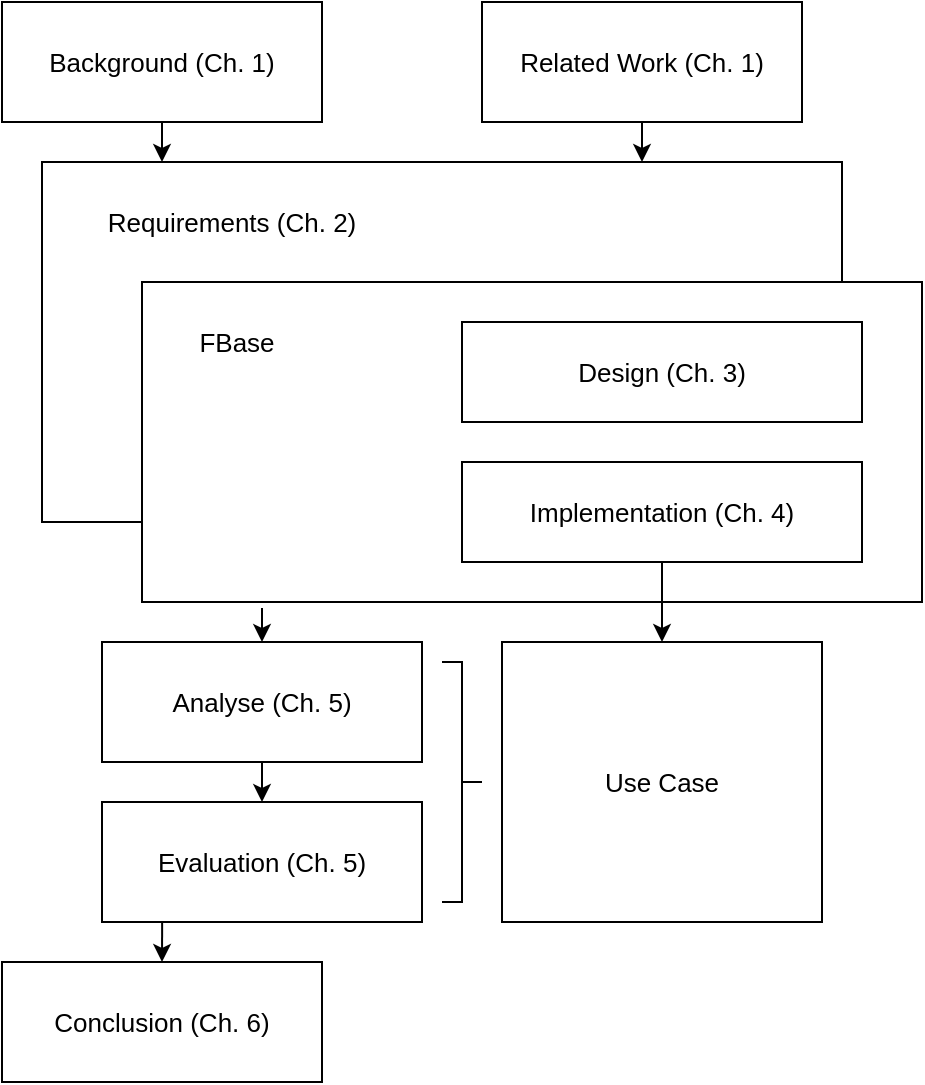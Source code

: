 <mxfile version="12.4.2" type="device" pages="1"><diagram id="ENlwSwDSXRFDONdWL4ne" name="Page-1"><mxGraphModel dx="932" dy="617" grid="1" gridSize="10" guides="1" tooltips="1" connect="1" arrows="1" fold="1" page="1" pageScale="1" pageWidth="827" pageHeight="1169" math="0" shadow="0"><root><mxCell id="0"/><mxCell id="1" parent="0"/><mxCell id="Wk5derawGgTILdguoSHS-1" value="" style="rounded=0;whiteSpace=wrap;html=1;" vertex="1" parent="1"><mxGeometry x="40" y="40" width="160" height="60" as="geometry"/></mxCell><mxCell id="Wk5derawGgTILdguoSHS-2" value="" style="rounded=0;whiteSpace=wrap;html=1;" vertex="1" parent="1"><mxGeometry x="280" y="40" width="160" height="60" as="geometry"/></mxCell><mxCell id="Wk5derawGgTILdguoSHS-3" value="" style="rounded=0;whiteSpace=wrap;html=1;" vertex="1" parent="1"><mxGeometry x="60" y="120" width="400" height="180" as="geometry"/></mxCell><mxCell id="Wk5derawGgTILdguoSHS-4" value="" style="rounded=0;whiteSpace=wrap;html=1;" vertex="1" parent="1"><mxGeometry x="40" y="520" width="160" height="60" as="geometry"/></mxCell><mxCell id="Wk5derawGgTILdguoSHS-5" value="" style="rounded=0;whiteSpace=wrap;html=1;" vertex="1" parent="1"><mxGeometry x="110" y="180" width="390" height="160" as="geometry"/></mxCell><mxCell id="Wk5derawGgTILdguoSHS-6" value="&lt;font style=&quot;font-size: 13px&quot;&gt;Background (Ch. 1)&lt;/font&gt;" style="text;html=1;strokeColor=none;fillColor=none;align=center;verticalAlign=middle;whiteSpace=wrap;rounded=0;" vertex="1" parent="1"><mxGeometry x="40" y="60" width="160" height="20" as="geometry"/></mxCell><mxCell id="Wk5derawGgTILdguoSHS-7" value="&lt;font style=&quot;font-size: 13px&quot;&gt;Related Work (Ch. 1)&lt;/font&gt;" style="text;html=1;strokeColor=none;fillColor=none;align=center;verticalAlign=middle;whiteSpace=wrap;rounded=0;" vertex="1" parent="1"><mxGeometry x="280" y="60" width="160" height="20" as="geometry"/></mxCell><mxCell id="Wk5derawGgTILdguoSHS-8" value="" style="endArrow=classic;html=1;exitX=0.5;exitY=1;exitDx=0;exitDy=0;" edge="1" parent="1" source="Wk5derawGgTILdguoSHS-1"><mxGeometry width="50" height="50" relative="1" as="geometry"><mxPoint x="40" y="610" as="sourcePoint"/><mxPoint x="120" y="120" as="targetPoint"/></mxGeometry></mxCell><mxCell id="Wk5derawGgTILdguoSHS-9" value="" style="endArrow=classic;html=1;exitX=0.5;exitY=1;exitDx=0;exitDy=0;entryX=0.75;entryY=0;entryDx=0;entryDy=0;" edge="1" parent="1" source="Wk5derawGgTILdguoSHS-2" target="Wk5derawGgTILdguoSHS-3"><mxGeometry width="50" height="50" relative="1" as="geometry"><mxPoint x="40" y="610" as="sourcePoint"/><mxPoint x="90" y="560" as="targetPoint"/></mxGeometry></mxCell><mxCell id="Wk5derawGgTILdguoSHS-10" value="&lt;font style=&quot;font-size: 13px&quot;&gt;Requirements (Ch. 2)&lt;/font&gt;" style="text;html=1;strokeColor=none;fillColor=none;align=center;verticalAlign=middle;whiteSpace=wrap;rounded=0;" vertex="1" parent="1"><mxGeometry x="80" y="140" width="150" height="20" as="geometry"/></mxCell><mxCell id="Wk5derawGgTILdguoSHS-11" value="&lt;font style=&quot;font-size: 13px&quot;&gt;FBase&lt;/font&gt;" style="text;html=1;strokeColor=none;fillColor=none;align=center;verticalAlign=middle;whiteSpace=wrap;rounded=0;" vertex="1" parent="1"><mxGeometry x="130" y="200" width="55" height="20" as="geometry"/></mxCell><mxCell id="Wk5derawGgTILdguoSHS-12" value="" style="rounded=0;whiteSpace=wrap;html=1;" vertex="1" parent="1"><mxGeometry x="270" y="200" width="200" height="50" as="geometry"/></mxCell><mxCell id="Wk5derawGgTILdguoSHS-13" value="&lt;font style=&quot;font-size: 13px&quot;&gt;Design (Ch. 3)&lt;/font&gt;" style="text;html=1;strokeColor=none;fillColor=none;align=center;verticalAlign=middle;whiteSpace=wrap;rounded=0;" vertex="1" parent="1"><mxGeometry x="295" y="215" width="150" height="20" as="geometry"/></mxCell><mxCell id="Wk5derawGgTILdguoSHS-14" value="" style="rounded=0;whiteSpace=wrap;html=1;" vertex="1" parent="1"><mxGeometry x="270" y="270" width="200" height="50" as="geometry"/></mxCell><mxCell id="Wk5derawGgTILdguoSHS-15" value="&lt;font style=&quot;font-size: 13px&quot;&gt;Conclusion (Ch. 6)&lt;/font&gt;" style="text;html=1;strokeColor=none;fillColor=none;align=center;verticalAlign=middle;whiteSpace=wrap;rounded=0;" vertex="1" parent="1"><mxGeometry x="45" y="540" width="150" height="20" as="geometry"/></mxCell><mxCell id="Wk5derawGgTILdguoSHS-16" value="&lt;font style=&quot;font-size: 13px&quot;&gt;Implementation (Ch. 4)&lt;/font&gt;" style="text;html=1;strokeColor=none;fillColor=none;align=center;verticalAlign=middle;whiteSpace=wrap;rounded=0;" vertex="1" parent="1"><mxGeometry x="295" y="285" width="150" height="20" as="geometry"/></mxCell><mxCell id="Wk5derawGgTILdguoSHS-17" value="" style="rounded=0;whiteSpace=wrap;html=1;" vertex="1" parent="1"><mxGeometry x="90" y="360" width="160" height="60" as="geometry"/></mxCell><mxCell id="Wk5derawGgTILdguoSHS-19" value="" style="rounded=0;whiteSpace=wrap;html=1;" vertex="1" parent="1"><mxGeometry x="90" y="440" width="160" height="60" as="geometry"/></mxCell><mxCell id="Wk5derawGgTILdguoSHS-20" value="" style="endArrow=classic;html=1;exitX=0.5;exitY=1;exitDx=0;exitDy=0;entryX=0.5;entryY=0;entryDx=0;entryDy=0;" edge="1" parent="1" source="Wk5derawGgTILdguoSHS-17" target="Wk5derawGgTILdguoSHS-19"><mxGeometry width="50" height="50" relative="1" as="geometry"><mxPoint x="70" y="690" as="sourcePoint"/><mxPoint x="120" y="640" as="targetPoint"/></mxGeometry></mxCell><mxCell id="Wk5derawGgTILdguoSHS-21" value="&lt;font style=&quot;font-size: 13px&quot;&gt;Analyse (Ch. 5)&lt;/font&gt;" style="text;html=1;strokeColor=none;fillColor=none;align=center;verticalAlign=middle;whiteSpace=wrap;rounded=0;" vertex="1" parent="1"><mxGeometry x="95" y="380" width="150" height="20" as="geometry"/></mxCell><mxCell id="Wk5derawGgTILdguoSHS-22" value="&lt;font style=&quot;font-size: 13px&quot;&gt;Evaluation (Ch. 5)&lt;/font&gt;" style="text;html=1;strokeColor=none;fillColor=none;align=center;verticalAlign=middle;whiteSpace=wrap;rounded=0;" vertex="1" parent="1"><mxGeometry x="95" y="460" width="150" height="20" as="geometry"/></mxCell><mxCell id="Wk5derawGgTILdguoSHS-23" value="" style="endArrow=classic;html=1;entryX=0.5;entryY=0;entryDx=0;entryDy=0;" edge="1" parent="1" target="Wk5derawGgTILdguoSHS-17"><mxGeometry width="50" height="50" relative="1" as="geometry"><mxPoint x="170" y="343" as="sourcePoint"/><mxPoint x="340" y="490" as="targetPoint"/></mxGeometry></mxCell><mxCell id="Wk5derawGgTILdguoSHS-24" value="" style="rounded=0;whiteSpace=wrap;html=1;" vertex="1" parent="1"><mxGeometry x="290" y="360" width="160" height="140" as="geometry"/></mxCell><mxCell id="Wk5derawGgTILdguoSHS-25" value="&lt;font style=&quot;font-size: 13px&quot;&gt;Use Case&lt;/font&gt;" style="text;html=1;strokeColor=none;fillColor=none;align=center;verticalAlign=middle;whiteSpace=wrap;rounded=0;" vertex="1" parent="1"><mxGeometry x="295" y="420" width="150" height="20" as="geometry"/></mxCell><mxCell id="Wk5derawGgTILdguoSHS-26" value="" style="endArrow=classic;html=1;exitX=0.5;exitY=1;exitDx=0;exitDy=0;entryX=0.5;entryY=0;entryDx=0;entryDy=0;" edge="1" parent="1" source="Wk5derawGgTILdguoSHS-14" target="Wk5derawGgTILdguoSHS-24"><mxGeometry width="50" height="50" relative="1" as="geometry"><mxPoint x="40" y="650" as="sourcePoint"/><mxPoint x="90" y="600" as="targetPoint"/></mxGeometry></mxCell><mxCell id="Wk5derawGgTILdguoSHS-27" value="" style="strokeWidth=1;html=1;shape=mxgraph.flowchart.annotation_2;align=left;labelPosition=right;pointerEvents=1;rotation=-180;" vertex="1" parent="1"><mxGeometry x="260" y="370" width="20" height="120" as="geometry"/></mxCell><mxCell id="Wk5derawGgTILdguoSHS-31" value="" style="endArrow=classic;html=1;entryX=0.5;entryY=0;entryDx=0;entryDy=0;exitX=0.188;exitY=1;exitDx=0;exitDy=0;exitPerimeter=0;" edge="1" parent="1" source="Wk5derawGgTILdguoSHS-19" target="Wk5derawGgTILdguoSHS-4"><mxGeometry width="50" height="50" relative="1" as="geometry"><mxPoint x="110" y="510" as="sourcePoint"/><mxPoint x="80" y="510" as="targetPoint"/></mxGeometry></mxCell></root></mxGraphModel></diagram></mxfile>